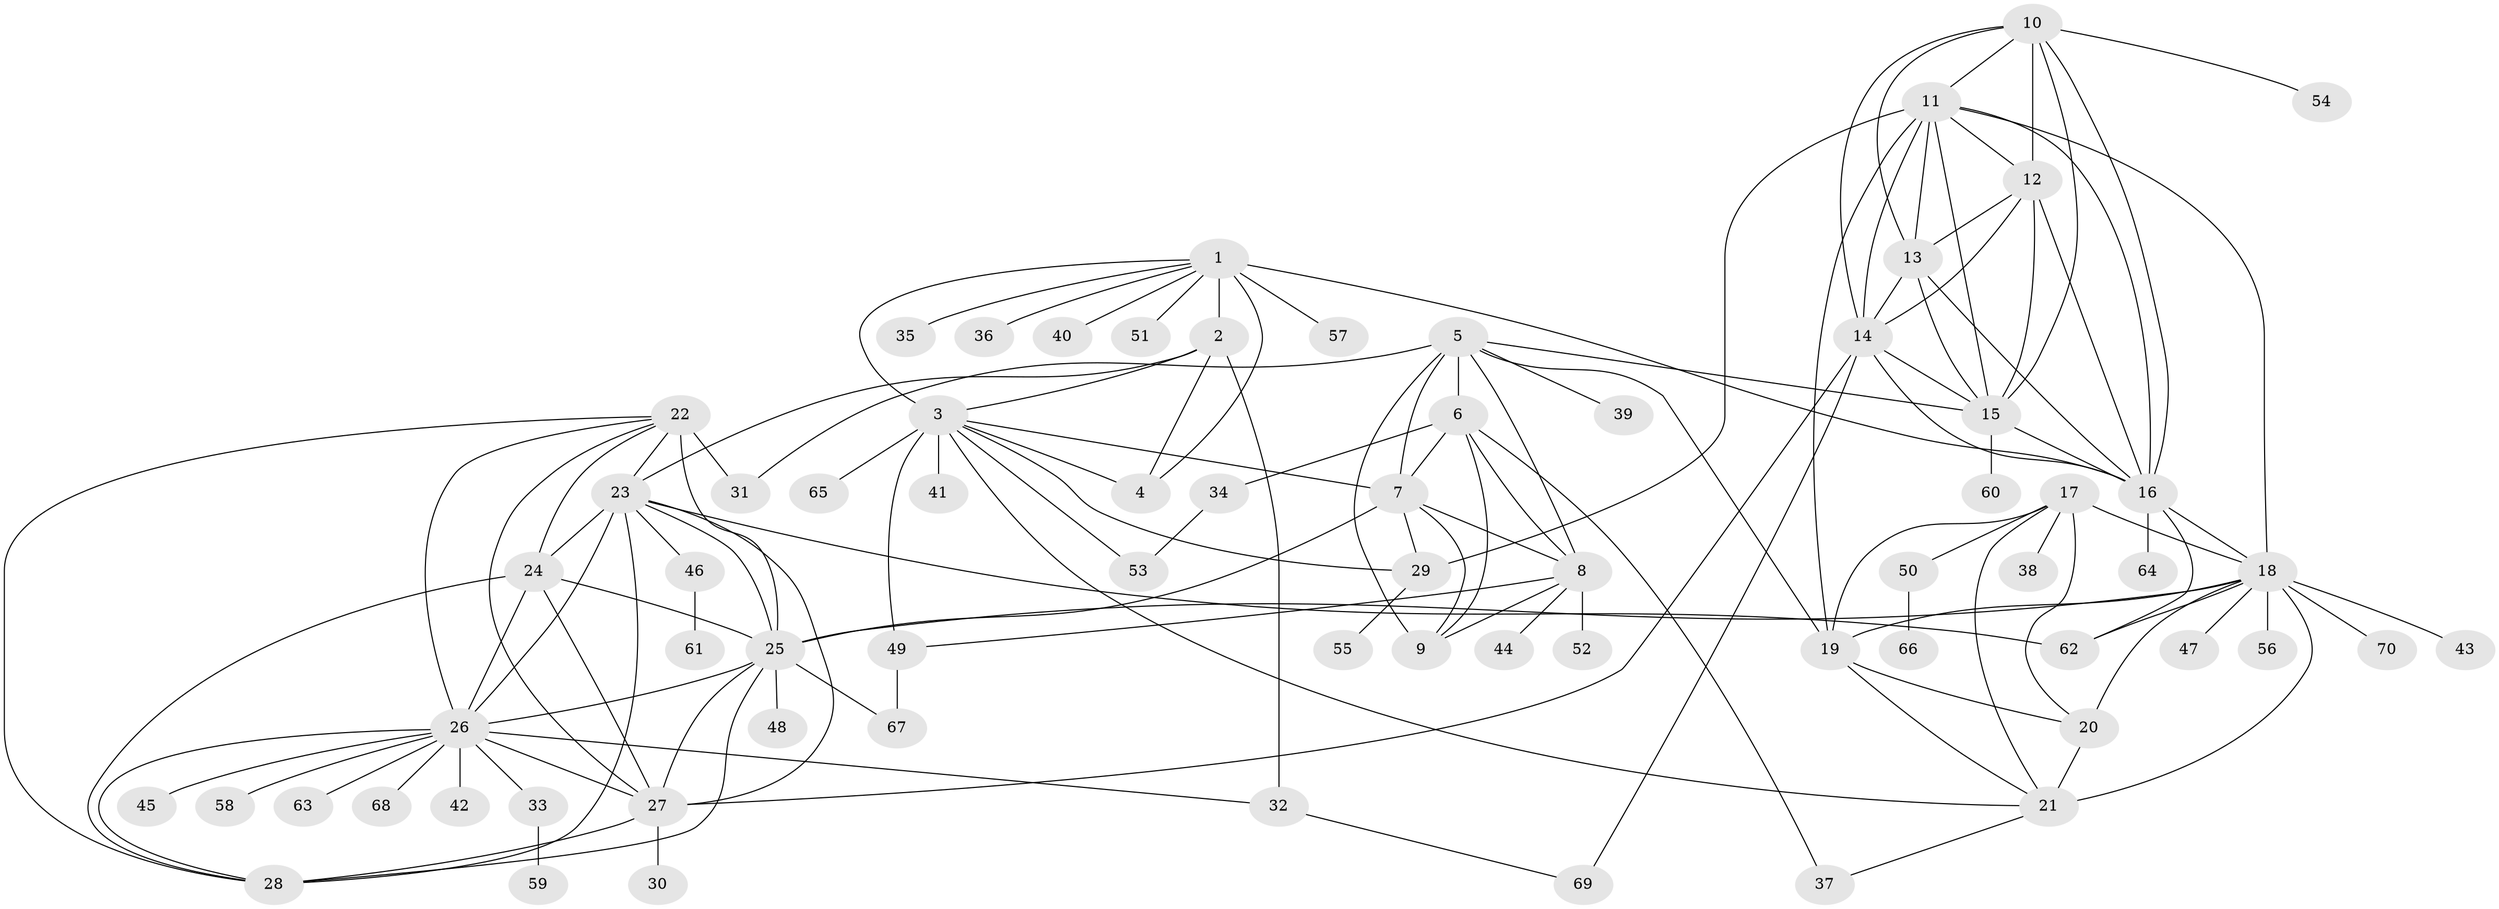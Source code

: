 // original degree distribution, {9: 0.05, 11: 0.02857142857142857, 6: 0.02142857142857143, 14: 0.02142857142857143, 7: 0.04285714285714286, 8: 0.02857142857142857, 10: 0.03571428571428571, 17: 0.007142857142857143, 12: 0.007142857142857143, 13: 0.007142857142857143, 2: 0.1357142857142857, 1: 0.5857142857142857, 4: 0.007142857142857143, 3: 0.02142857142857143}
// Generated by graph-tools (version 1.1) at 2025/37/03/09/25 02:37:14]
// undirected, 70 vertices, 133 edges
graph export_dot {
graph [start="1"]
  node [color=gray90,style=filled];
  1;
  2;
  3;
  4;
  5;
  6;
  7;
  8;
  9;
  10;
  11;
  12;
  13;
  14;
  15;
  16;
  17;
  18;
  19;
  20;
  21;
  22;
  23;
  24;
  25;
  26;
  27;
  28;
  29;
  30;
  31;
  32;
  33;
  34;
  35;
  36;
  37;
  38;
  39;
  40;
  41;
  42;
  43;
  44;
  45;
  46;
  47;
  48;
  49;
  50;
  51;
  52;
  53;
  54;
  55;
  56;
  57;
  58;
  59;
  60;
  61;
  62;
  63;
  64;
  65;
  66;
  67;
  68;
  69;
  70;
  1 -- 2 [weight=4.0];
  1 -- 3 [weight=4.0];
  1 -- 4 [weight=4.0];
  1 -- 16 [weight=1.0];
  1 -- 35 [weight=1.0];
  1 -- 36 [weight=1.0];
  1 -- 40 [weight=1.0];
  1 -- 51 [weight=1.0];
  1 -- 57 [weight=3.0];
  2 -- 3 [weight=1.0];
  2 -- 4 [weight=1.0];
  2 -- 23 [weight=1.0];
  2 -- 32 [weight=1.0];
  3 -- 4 [weight=1.0];
  3 -- 7 [weight=1.0];
  3 -- 21 [weight=1.0];
  3 -- 29 [weight=1.0];
  3 -- 41 [weight=1.0];
  3 -- 49 [weight=1.0];
  3 -- 53 [weight=1.0];
  3 -- 65 [weight=1.0];
  5 -- 6 [weight=3.0];
  5 -- 7 [weight=3.0];
  5 -- 8 [weight=3.0];
  5 -- 9 [weight=4.0];
  5 -- 15 [weight=1.0];
  5 -- 19 [weight=1.0];
  5 -- 31 [weight=1.0];
  5 -- 39 [weight=1.0];
  6 -- 7 [weight=1.0];
  6 -- 8 [weight=1.0];
  6 -- 9 [weight=1.0];
  6 -- 34 [weight=1.0];
  6 -- 37 [weight=1.0];
  7 -- 8 [weight=1.0];
  7 -- 9 [weight=1.0];
  7 -- 25 [weight=1.0];
  7 -- 29 [weight=1.0];
  8 -- 9 [weight=1.0];
  8 -- 44 [weight=1.0];
  8 -- 49 [weight=1.0];
  8 -- 52 [weight=1.0];
  10 -- 11 [weight=1.0];
  10 -- 12 [weight=1.0];
  10 -- 13 [weight=1.0];
  10 -- 14 [weight=1.0];
  10 -- 15 [weight=1.0];
  10 -- 16 [weight=1.0];
  10 -- 54 [weight=1.0];
  11 -- 12 [weight=1.0];
  11 -- 13 [weight=1.0];
  11 -- 14 [weight=1.0];
  11 -- 15 [weight=1.0];
  11 -- 16 [weight=1.0];
  11 -- 18 [weight=1.0];
  11 -- 19 [weight=1.0];
  11 -- 29 [weight=8.0];
  12 -- 13 [weight=5.0];
  12 -- 14 [weight=1.0];
  12 -- 15 [weight=1.0];
  12 -- 16 [weight=1.0];
  13 -- 14 [weight=1.0];
  13 -- 15 [weight=1.0];
  13 -- 16 [weight=1.0];
  14 -- 15 [weight=1.0];
  14 -- 16 [weight=1.0];
  14 -- 27 [weight=1.0];
  14 -- 69 [weight=1.0];
  15 -- 16 [weight=1.0];
  15 -- 60 [weight=2.0];
  16 -- 18 [weight=1.0];
  16 -- 62 [weight=1.0];
  16 -- 64 [weight=1.0];
  17 -- 18 [weight=3.0];
  17 -- 19 [weight=1.0];
  17 -- 20 [weight=1.0];
  17 -- 21 [weight=1.0];
  17 -- 38 [weight=1.0];
  17 -- 50 [weight=1.0];
  18 -- 19 [weight=3.0];
  18 -- 20 [weight=3.0];
  18 -- 21 [weight=3.0];
  18 -- 25 [weight=1.0];
  18 -- 43 [weight=1.0];
  18 -- 47 [weight=1.0];
  18 -- 56 [weight=2.0];
  18 -- 62 [weight=1.0];
  18 -- 70 [weight=1.0];
  19 -- 20 [weight=1.0];
  19 -- 21 [weight=1.0];
  20 -- 21 [weight=1.0];
  21 -- 37 [weight=1.0];
  22 -- 23 [weight=1.0];
  22 -- 24 [weight=1.0];
  22 -- 25 [weight=1.0];
  22 -- 26 [weight=1.0];
  22 -- 27 [weight=1.0];
  22 -- 28 [weight=1.0];
  22 -- 31 [weight=5.0];
  23 -- 24 [weight=1.0];
  23 -- 25 [weight=1.0];
  23 -- 26 [weight=1.0];
  23 -- 27 [weight=1.0];
  23 -- 28 [weight=1.0];
  23 -- 46 [weight=1.0];
  23 -- 62 [weight=1.0];
  24 -- 25 [weight=1.0];
  24 -- 26 [weight=1.0];
  24 -- 27 [weight=1.0];
  24 -- 28 [weight=1.0];
  25 -- 26 [weight=1.0];
  25 -- 27 [weight=1.0];
  25 -- 28 [weight=1.0];
  25 -- 48 [weight=1.0];
  25 -- 67 [weight=1.0];
  26 -- 27 [weight=1.0];
  26 -- 28 [weight=1.0];
  26 -- 32 [weight=1.0];
  26 -- 33 [weight=1.0];
  26 -- 42 [weight=1.0];
  26 -- 45 [weight=1.0];
  26 -- 58 [weight=1.0];
  26 -- 63 [weight=1.0];
  26 -- 68 [weight=1.0];
  27 -- 28 [weight=1.0];
  27 -- 30 [weight=5.0];
  29 -- 55 [weight=1.0];
  32 -- 69 [weight=1.0];
  33 -- 59 [weight=1.0];
  34 -- 53 [weight=1.0];
  46 -- 61 [weight=1.0];
  49 -- 67 [weight=1.0];
  50 -- 66 [weight=1.0];
}
